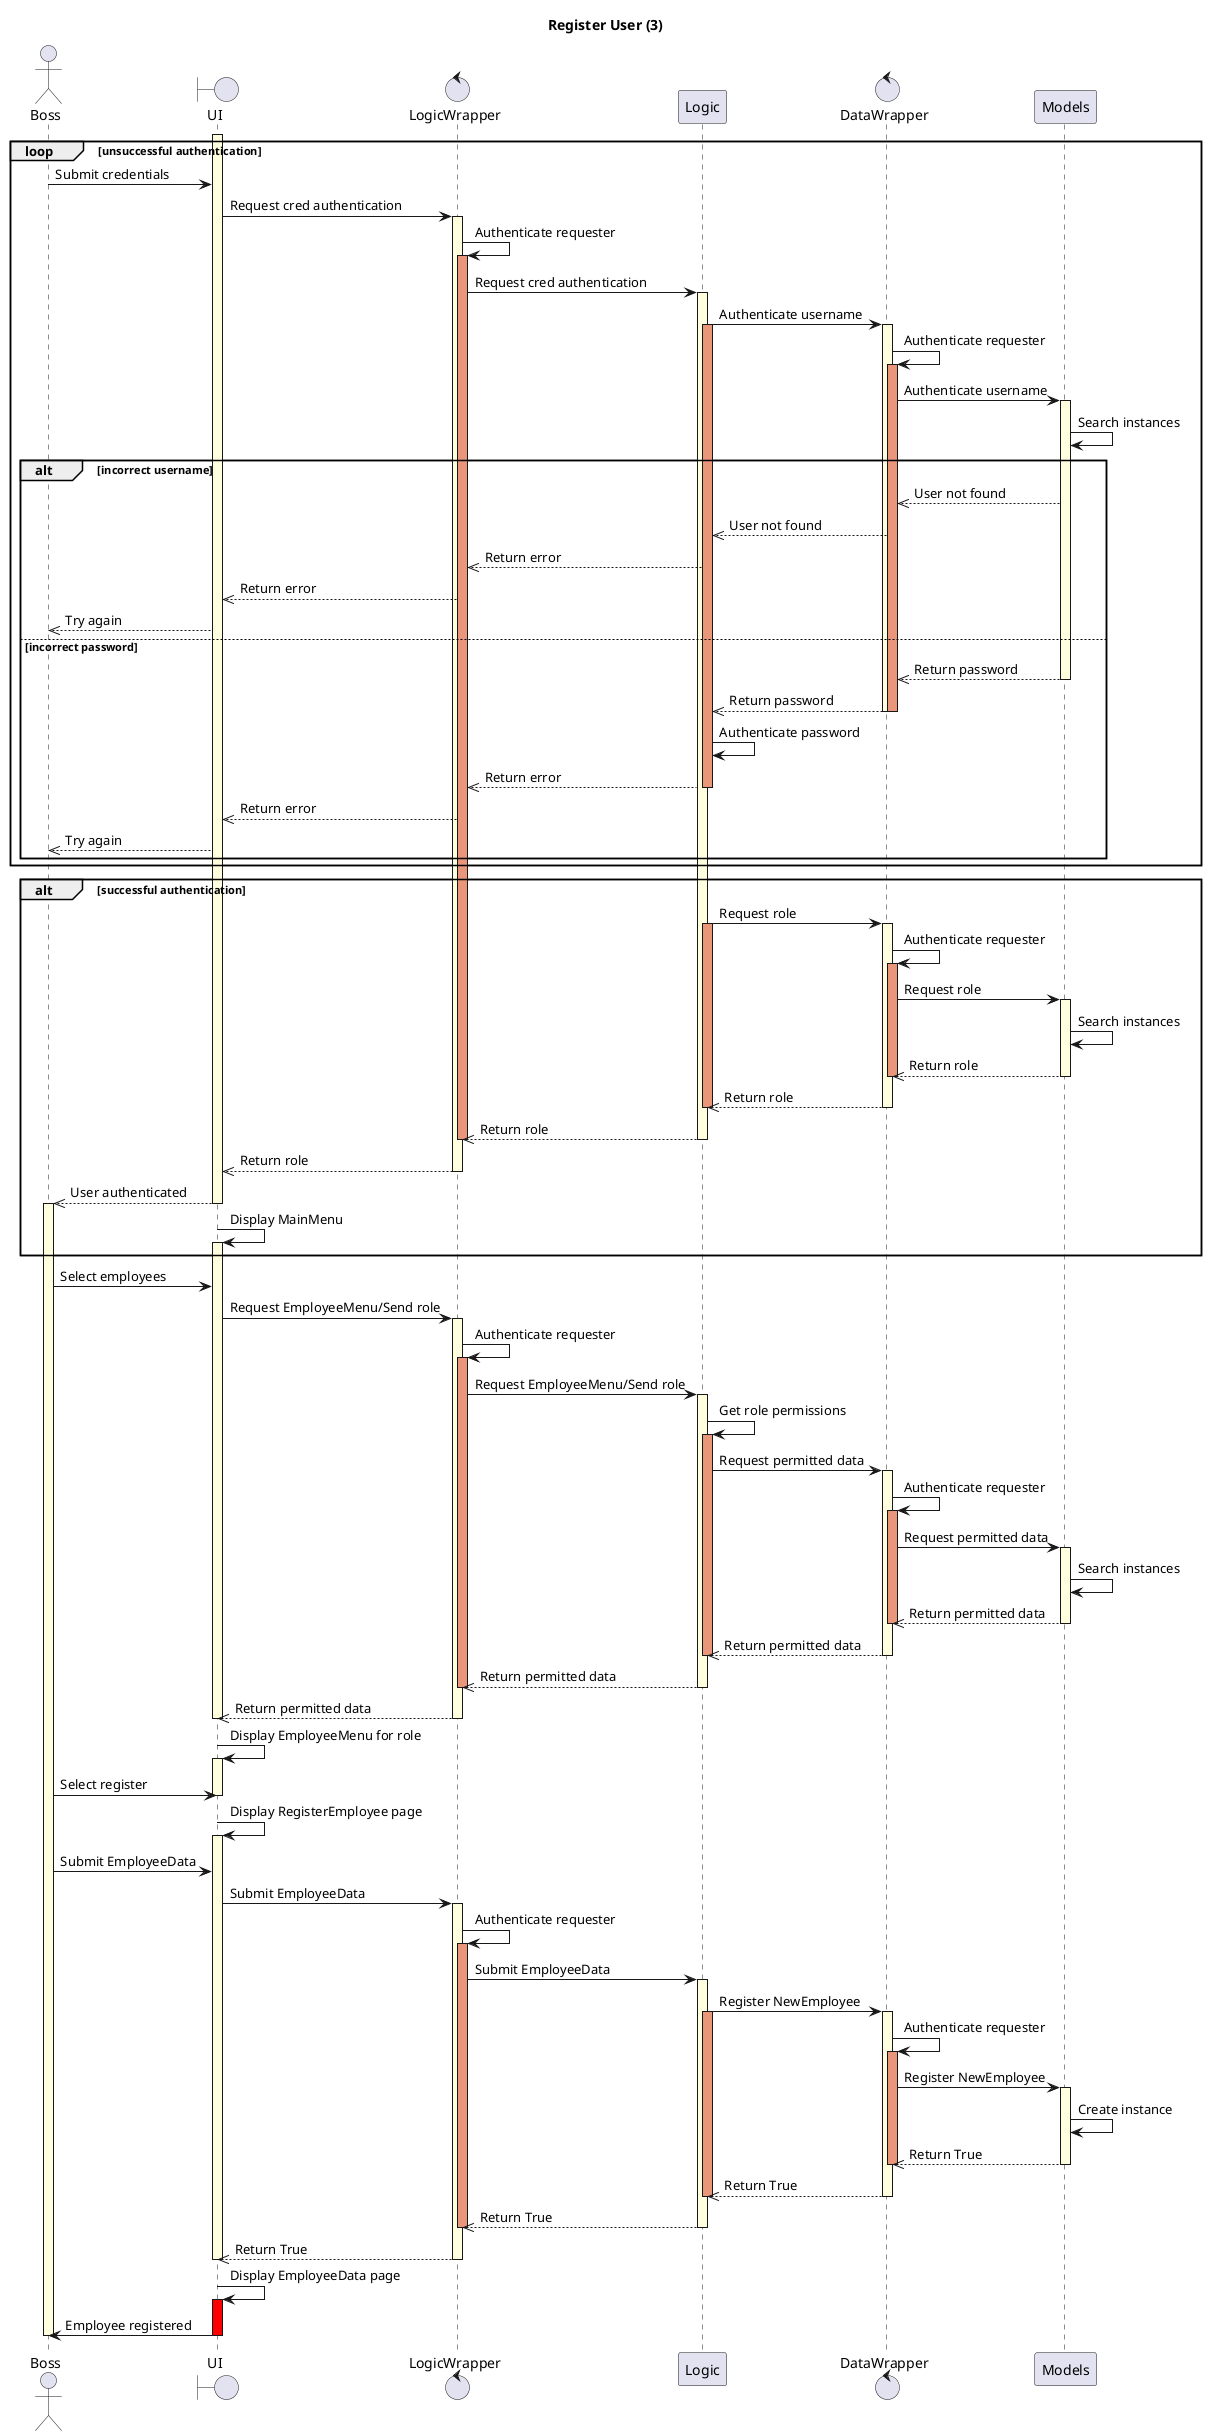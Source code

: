 @startuml
title Register User (3)

actor Boss as Boss
boundary UI as UI
control LogicWrapper as W1
participant Logic as Logic
control DataWrapper as W2
participant Models as Models


activate UI #LightYellow

loop unsuccessful authentication
Boss -> UI : Submit credentials
UI -> W1 : Request cred authentication
activate W1 #LightYellow
W1 -> W1 : Authenticate requester
Activate W1 #DarkSalmon
W1 -> Logic : Request cred authentication
activate Logic #LightYellow
Logic -> W2 : Authenticate username
activate Logic #DarkSalmon
activate W2 #LightYellow
W2 -> W2 : Authenticate requester
activate W2 #DarkSalmon
W2 -> Models : Authenticate username
activate Models #LightYellow
Models -> Models : Search instances

alt incorrect username

Models -->> W2 : User not found
W2 -->> Logic : User not found
Logic -->> W1 : Return error
W1 -->> UI : Return error
UI -->> Boss : Try again

else incorrect password
Models -->> W2 : Return password
deactivate Models
W2 -->> Logic : Return password
deactivate W2
deactivate W2
Logic -> Logic : Authenticate password
Logic -->> W1 : Return error
deactivate Logic
W1 -->> UI : Return error
UI -->> Boss : Try again
end

end

alt successful authentication
Logic -> W2 : Request role
activate Logic #DarkSalmon
activate W2 #LightYellow
W2 -> W2 : Authenticate requester
activate W2 #DarkSalmon
W2 -> Models : Request role
activate Models #LightYellow
Models -> Models : Search instances
Models -->> W2 : Return role
deactivate W2
deactivate Models
W2 -->> Logic : Return role
deactivate Logic
deactivate W2
Logic -->> W1 : Return role
deactivate Logic
deactivate W1
W1 -->> UI : Return role
deactivate W1
UI -->> Boss : User authenticated
deactivate UI
activate Boss #LightYellow
UI -> UI : Display MainMenu
activate UI #LightYellow
end

Boss -> UI : Select employees
UI -> W1 : Request EmployeeMenu/Send role
activate W1 #LightYellow
W1 -> W1 : Authenticate requester
activate W1 #DarkSalmon
W1 -> Logic : Request EmployeeMenu/Send role
activate Logic #LightYellow

Logic -> Logic : Get role permissions
activate Logic #DarkSalmon
Logic -> W2 : Request permitted data
activate W2 #LightYellow
W2 -> W2 : Authenticate requester
activate W2 #DarkSalmon
W2 -> Models : Request permitted data
activate Models #LightYellow
Models -> Models : Search instances
Models -->> W2 : Return permitted data
deactivate W2
deactivate Models
W2 -->> Logic : Return permitted data
deactivate Logic
deactivate W2
deactivate W2
Logic -->> W1 : Return permitted data
deactivate W1
deactivate Logic
W1 -->> UI : Return permitted data
deactivate W1
deactivate UI
UI -> UI : Display EmployeeMenu for role
activate UI #LightYellow

Boss -> UI : Select register
deactivate UI
UI -> UI : Display RegisterEmployee page
activate UI #LightYellow
Boss -> UI : Submit EmployeeData
UI -> W1 : Submit EmployeeData
activate W1 #LightYellow
W1 -> W1 : Authenticate requester
activate W1 #DarkSalmon
W1 -> Logic : Submit EmployeeData
activate Logic #LightYellow
Logic -> W2 : Register NewEmployee
activate Logic #DarkSalmon
activate W2 #LightYellow
W2 -> W2 : Authenticate requester
activate W2 #DarkSalmon
W2 -> Models : Register NewEmployee
activate Models #LightYellow
Models -> Models : Create instance
Models -->> W2 : Return True
deactivate Models
deactivate W2
W2 -->> Logic : Return True
deactivate W2
deactivate Logic
Logic -->> W1 : Return True
deactivate Logic
deactivate W1
W1 -->> UI : Return True
deactivate W1
deactivate UI
UI -> UI : Display EmployeeData page
activate UI #Red
UI -> Boss : Employee registered
deactivate UI
deactivate Boss






@enduml